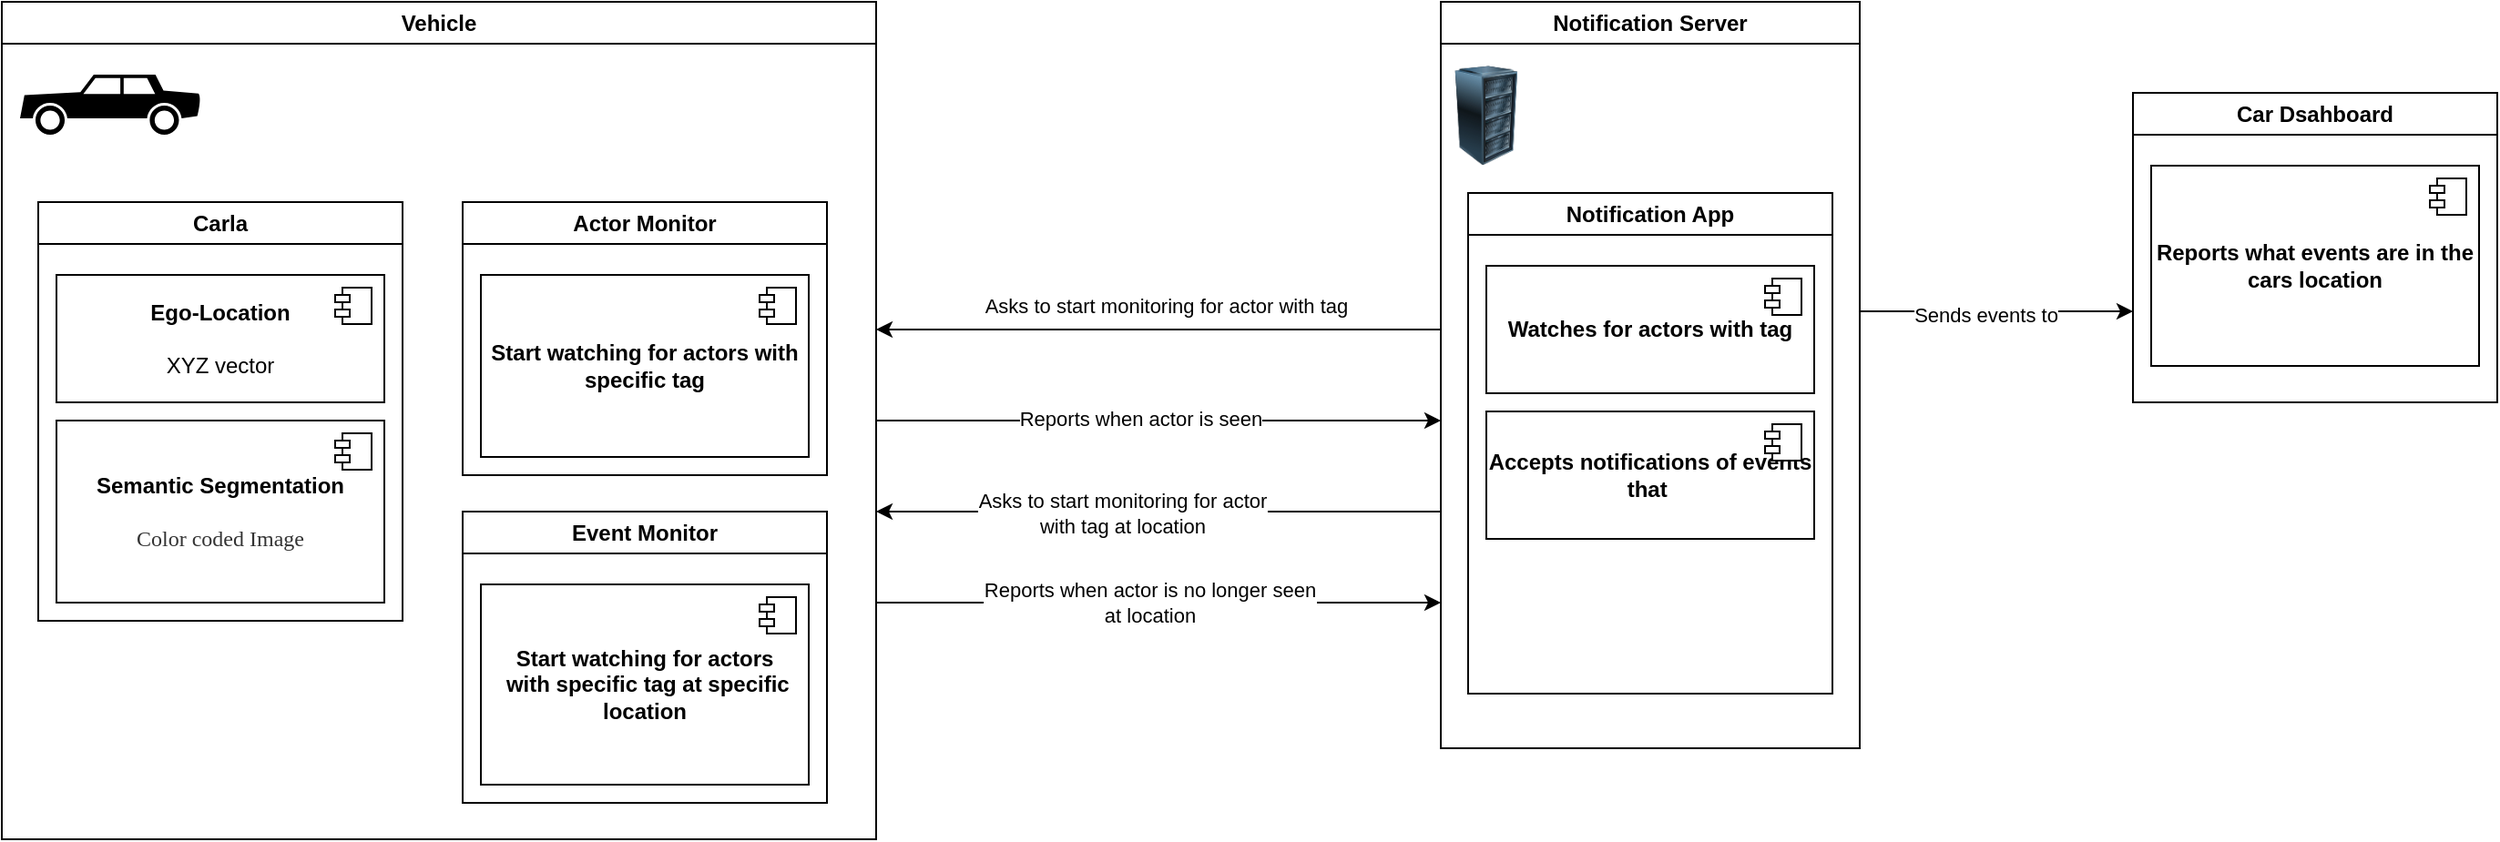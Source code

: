 <mxfile>
    <diagram id="nStgQwYRXJMON5NWRh9A" name="Page-1">
        <mxGraphModel dx="2963" dy="1029" grid="1" gridSize="10" guides="1" tooltips="1" connect="1" arrows="1" fold="1" page="1" pageScale="1" pageWidth="827" pageHeight="1169" math="0" shadow="0">
            <root>
                <mxCell id="0"/>
                <mxCell id="1" parent="0"/>
                <mxCell id="98" style="edgeStyle=none;html=1;" edge="1" parent="1">
                    <mxGeometry relative="1" as="geometry">
                        <mxPoint x="-690" y="340" as="targetPoint"/>
                        <mxPoint x="-380" y="340" as="sourcePoint"/>
                    </mxGeometry>
                </mxCell>
                <mxCell id="101" value="Asks to start monitoring for actor &lt;br&gt;with tag at location" style="edgeLabel;html=1;align=center;verticalAlign=middle;resizable=0;points=[];" vertex="1" connectable="0" parent="98">
                    <mxGeometry x="0.129" y="1" relative="1" as="geometry">
                        <mxPoint as="offset"/>
                    </mxGeometry>
                </mxCell>
                <mxCell id="107" style="edgeStyle=none;html=1;" edge="1" parent="1">
                    <mxGeometry relative="1" as="geometry">
                        <mxPoint y="230" as="targetPoint"/>
                        <mxPoint x="-150" y="230" as="sourcePoint"/>
                    </mxGeometry>
                </mxCell>
                <mxCell id="108" value="Sends events to" style="edgeLabel;html=1;align=center;verticalAlign=middle;resizable=0;points=[];" vertex="1" connectable="0" parent="107">
                    <mxGeometry x="-0.088" y="-2" relative="1" as="geometry">
                        <mxPoint as="offset"/>
                    </mxGeometry>
                </mxCell>
                <mxCell id="46" value="Notification Server" style="swimlane;whiteSpace=wrap;html=1;" vertex="1" parent="1">
                    <mxGeometry x="-380" y="60" width="230" height="410" as="geometry"/>
                </mxCell>
                <mxCell id="69" value="" style="image;html=1;image=img/lib/clip_art/computers/Server_Rack_128x128.png" vertex="1" parent="46">
                    <mxGeometry y="35" width="50" height="55" as="geometry"/>
                </mxCell>
                <mxCell id="71" value="Notification App" style="swimlane;whiteSpace=wrap;html=1;startSize=23;" vertex="1" parent="46">
                    <mxGeometry x="15" y="105" width="200" height="275" as="geometry"/>
                </mxCell>
                <mxCell id="72" style="edgeStyle=none;html=1;exitX=0.5;exitY=1;exitDx=0;exitDy=0;entryX=0.5;entryY=0;entryDx=0;entryDy=0;" edge="1" parent="71">
                    <mxGeometry relative="1" as="geometry">
                        <mxPoint x="110" y="180" as="targetPoint"/>
                    </mxGeometry>
                </mxCell>
                <mxCell id="73" value="&lt;b&gt;Watches for actors with tag&lt;/b&gt;" style="html=1;dropTarget=0;whiteSpace=wrap;" vertex="1" parent="71">
                    <mxGeometry x="10" y="40" width="180" height="70" as="geometry"/>
                </mxCell>
                <mxCell id="74" value="" style="shape=module;jettyWidth=8;jettyHeight=4;" vertex="1" parent="73">
                    <mxGeometry x="1" width="20" height="20" relative="1" as="geometry">
                        <mxPoint x="-27" y="7" as="offset"/>
                    </mxGeometry>
                </mxCell>
                <mxCell id="79" value="&lt;b&gt;Accepts notifications of events that&amp;nbsp;&lt;/b&gt;" style="html=1;dropTarget=0;whiteSpace=wrap;" vertex="1" parent="71">
                    <mxGeometry x="10" y="120" width="180" height="70" as="geometry"/>
                </mxCell>
                <mxCell id="80" value="" style="shape=module;jettyWidth=8;jettyHeight=4;" vertex="1" parent="79">
                    <mxGeometry x="1" width="20" height="20" relative="1" as="geometry">
                        <mxPoint x="-27" y="7" as="offset"/>
                    </mxGeometry>
                </mxCell>
                <mxCell id="48" value="Car Dsahboard" style="swimlane;whiteSpace=wrap;html=1;" vertex="1" parent="1">
                    <mxGeometry y="110" width="200" height="170" as="geometry"/>
                </mxCell>
                <mxCell id="104" value="&lt;b&gt;Reports what events are in the cars location&lt;/b&gt;" style="html=1;dropTarget=0;whiteSpace=wrap;" vertex="1" parent="48">
                    <mxGeometry x="10" y="40" width="180" height="110" as="geometry"/>
                </mxCell>
                <mxCell id="105" value="" style="shape=module;jettyWidth=8;jettyHeight=4;" vertex="1" parent="104">
                    <mxGeometry x="1" width="20" height="20" relative="1" as="geometry">
                        <mxPoint x="-27" y="7" as="offset"/>
                    </mxGeometry>
                </mxCell>
                <mxCell id="102" style="edgeStyle=none;html=1;" edge="1" parent="1">
                    <mxGeometry relative="1" as="geometry">
                        <mxPoint x="-380" y="390" as="targetPoint"/>
                        <mxPoint x="-690" y="390" as="sourcePoint"/>
                    </mxGeometry>
                </mxCell>
                <mxCell id="103" value="Reports when actor is no longer seen&lt;br&gt;at location" style="edgeLabel;html=1;align=center;verticalAlign=middle;resizable=0;points=[];" vertex="1" connectable="0" parent="102">
                    <mxGeometry x="-0.303" y="2" relative="1" as="geometry">
                        <mxPoint x="42" y="2" as="offset"/>
                    </mxGeometry>
                </mxCell>
                <mxCell id="63" value="Vehicle" style="swimlane;whiteSpace=wrap;html=1;startSize=23;" vertex="1" parent="1">
                    <mxGeometry x="-1170" y="60" width="480" height="460" as="geometry"/>
                </mxCell>
                <mxCell id="64" style="edgeStyle=none;html=1;exitX=0.5;exitY=1;exitDx=0;exitDy=0;entryX=0.5;entryY=0;entryDx=0;entryDy=0;" edge="1" parent="63">
                    <mxGeometry relative="1" as="geometry">
                        <mxPoint x="110" y="180" as="targetPoint"/>
                    </mxGeometry>
                </mxCell>
                <mxCell id="67" value="" style="shape=mxgraph.signs.transportation.car_2;html=1;pointerEvents=1;fillColor=#000000;strokeColor=none;verticalLabelPosition=bottom;verticalAlign=top;align=center;" vertex="1" parent="63">
                    <mxGeometry x="10" y="40" width="100" height="33" as="geometry"/>
                </mxCell>
                <mxCell id="45" value="Carla" style="swimlane;whiteSpace=wrap;html=1;" vertex="1" parent="63">
                    <mxGeometry x="20" y="110" width="200" height="230" as="geometry"/>
                </mxCell>
                <mxCell id="41" style="edgeStyle=none;html=1;exitX=0.5;exitY=1;exitDx=0;exitDy=0;entryX=0.5;entryY=0;entryDx=0;entryDy=0;" edge="1" parent="45" source="40">
                    <mxGeometry relative="1" as="geometry">
                        <mxPoint x="110" y="180" as="targetPoint"/>
                    </mxGeometry>
                </mxCell>
                <mxCell id="49" value="&lt;b&gt;Semantic Segmentation&lt;/b&gt;&lt;div&gt;&lt;br&gt;&lt;/div&gt;&lt;div&gt;&lt;span style=&quot;color: rgb(51, 51, 51); font-family: Verdana;&quot;&gt;Color coded Image&lt;/span&gt;&lt;/div&gt;" style="html=1;dropTarget=0;whiteSpace=wrap;" vertex="1" parent="45">
                    <mxGeometry x="10" y="120" width="180" height="100" as="geometry"/>
                </mxCell>
                <mxCell id="50" value="" style="shape=module;jettyWidth=8;jettyHeight=4;" vertex="1" parent="49">
                    <mxGeometry x="1" width="20" height="20" relative="1" as="geometry">
                        <mxPoint x="-27" y="7" as="offset"/>
                    </mxGeometry>
                </mxCell>
                <mxCell id="51" value="&lt;b&gt;Ego-Location&lt;/b&gt;&lt;div&gt;&lt;br&gt;&lt;/div&gt;&lt;div&gt;XYZ vector&lt;/div&gt;" style="html=1;dropTarget=0;whiteSpace=wrap;" vertex="1" parent="45">
                    <mxGeometry x="10" y="40" width="180" height="70" as="geometry"/>
                </mxCell>
                <mxCell id="52" value="" style="shape=module;jettyWidth=8;jettyHeight=4;" vertex="1" parent="51">
                    <mxGeometry x="1" width="20" height="20" relative="1" as="geometry">
                        <mxPoint x="-27" y="7" as="offset"/>
                    </mxGeometry>
                </mxCell>
                <mxCell id="57" value="Actor Monitor" style="swimlane;whiteSpace=wrap;html=1;startSize=23;" vertex="1" parent="63">
                    <mxGeometry x="253" y="110" width="200" height="150" as="geometry"/>
                </mxCell>
                <mxCell id="58" style="edgeStyle=none;html=1;exitX=0.5;exitY=1;exitDx=0;exitDy=0;entryX=0.5;entryY=0;entryDx=0;entryDy=0;" edge="1" parent="57">
                    <mxGeometry relative="1" as="geometry">
                        <mxPoint x="110" y="180" as="targetPoint"/>
                    </mxGeometry>
                </mxCell>
                <mxCell id="96" style="edgeStyle=none;html=1;exitX=1;exitY=0.5;exitDx=0;exitDy=0;" edge="1" parent="57" source="63">
                    <mxGeometry relative="1" as="geometry">
                        <mxPoint x="537" y="120" as="targetPoint"/>
                        <mxPoint x="237" y="120" as="sourcePoint"/>
                    </mxGeometry>
                </mxCell>
                <mxCell id="97" value="Reports when actor is seen" style="edgeLabel;html=1;align=center;verticalAlign=middle;resizable=0;points=[];" vertex="1" connectable="0" parent="96">
                    <mxGeometry x="-0.065" y="1" relative="1" as="geometry">
                        <mxPoint as="offset"/>
                    </mxGeometry>
                </mxCell>
                <mxCell id="61" value="&lt;b&gt;Start watching for actors with specific tag&lt;/b&gt;" style="html=1;dropTarget=0;whiteSpace=wrap;" vertex="1" parent="57">
                    <mxGeometry x="10" y="40" width="180" height="100" as="geometry"/>
                </mxCell>
                <mxCell id="62" value="" style="shape=module;jettyWidth=8;jettyHeight=4;" vertex="1" parent="61">
                    <mxGeometry x="1" width="20" height="20" relative="1" as="geometry">
                        <mxPoint x="-27" y="7" as="offset"/>
                    </mxGeometry>
                </mxCell>
                <mxCell id="89" value="Event Monitor" style="swimlane;whiteSpace=wrap;html=1;startSize=23;" vertex="1" parent="63">
                    <mxGeometry x="253" y="280" width="200" height="160" as="geometry"/>
                </mxCell>
                <mxCell id="90" style="edgeStyle=none;html=1;exitX=0.5;exitY=1;exitDx=0;exitDy=0;entryX=0.5;entryY=0;entryDx=0;entryDy=0;" edge="1" parent="89">
                    <mxGeometry relative="1" as="geometry">
                        <mxPoint x="110" y="180" as="targetPoint"/>
                    </mxGeometry>
                </mxCell>
                <mxCell id="91" value="&lt;b&gt;Start watching for actors&lt;/b&gt;&lt;div&gt;&lt;b&gt;&amp;nbsp;with specific tag at specific location&lt;/b&gt;&lt;/div&gt;" style="html=1;dropTarget=0;whiteSpace=wrap;" vertex="1" parent="89">
                    <mxGeometry x="10" y="40" width="180" height="110" as="geometry"/>
                </mxCell>
                <mxCell id="92" value="" style="shape=module;jettyWidth=8;jettyHeight=4;" vertex="1" parent="91">
                    <mxGeometry x="1" width="20" height="20" relative="1" as="geometry">
                        <mxPoint x="-27" y="7" as="offset"/>
                    </mxGeometry>
                </mxCell>
                <mxCell id="94" style="edgeStyle=none;html=1;" edge="1" parent="1">
                    <mxGeometry relative="1" as="geometry">
                        <mxPoint x="-380" y="240" as="sourcePoint"/>
                        <mxPoint x="-690" y="240" as="targetPoint"/>
                    </mxGeometry>
                </mxCell>
                <mxCell id="95" value="Asks to start monitoring for actor with tag" style="edgeLabel;html=1;align=center;verticalAlign=middle;resizable=0;points=[];" vertex="1" connectable="0" parent="94">
                    <mxGeometry x="0.08" y="-4" relative="1" as="geometry">
                        <mxPoint x="16" y="-9" as="offset"/>
                    </mxGeometry>
                </mxCell>
            </root>
        </mxGraphModel>
    </diagram>
</mxfile>